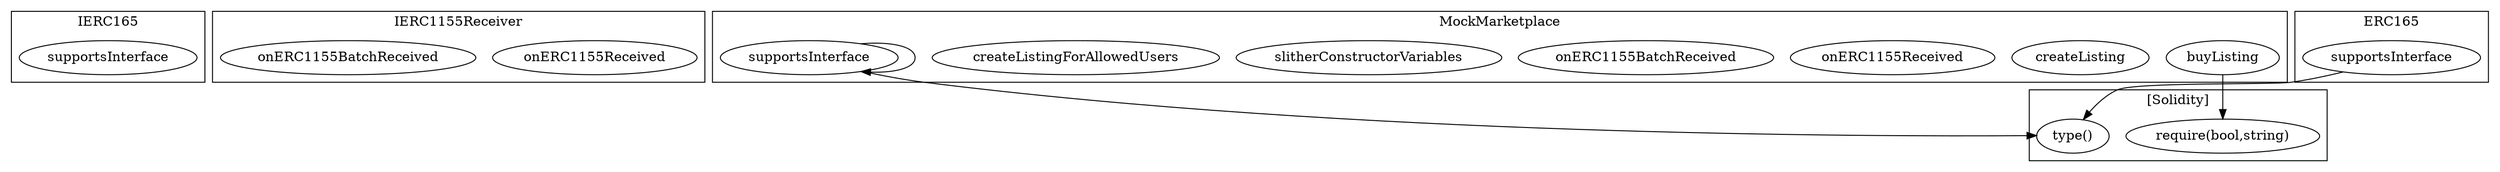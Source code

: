 strict digraph {
subgraph cluster_3384_IERC165 {
label = "IERC165"
"3384_supportsInterface" [label="supportsInterface"]
}subgraph cluster_2444_IERC1155Receiver {
label = "IERC1155Receiver"
"2444_onERC1155Received" [label="onERC1155Received"]
"2444_onERC1155BatchReceived" [label="onERC1155BatchReceived"]
}subgraph cluster_5348_MockMarketplace {
label = "MockMarketplace"
"5348_buyListing" [label="buyListing"]
"5348_createListing" [label="createListing"]
"5348_onERC1155Received" [label="onERC1155Received"]
"5348_onERC1155BatchReceived" [label="onERC1155BatchReceived"]
"5348_slitherConstructorVariables" [label="slitherConstructorVariables"]
"5348_createListingForAllowedUsers" [label="createListingForAllowedUsers"]
"5348_supportsInterface" [label="supportsInterface"]
"5348_supportsInterface" -> "5348_supportsInterface"
}subgraph cluster_3372_ERC165 {
label = "ERC165"
"3372_supportsInterface" [label="supportsInterface"]
}subgraph cluster_solidity {
label = "[Solidity]"
"type()" 
"require(bool,string)" 
"5348_buyListing" -> "require(bool,string)"
"5348_supportsInterface" -> "type()"
"3372_supportsInterface" -> "type()"
}
}